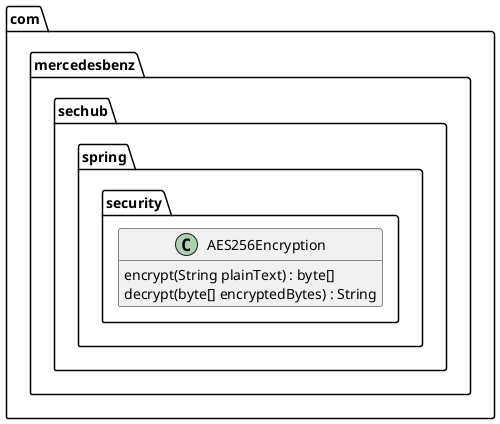 ' SPDX-License-Identifier: MIT
@startuml 
hide empty fields
hide empty members

package com.mercedesbenz.sechub.spring.security {

	class AES256Encryption {
		encrypt(String plainText) : byte[]
		decrypt(byte[] encryptedBytes) : String
	}
}
@enduml 